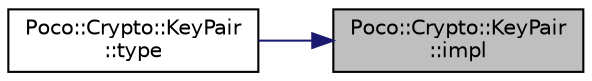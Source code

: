 digraph "Poco::Crypto::KeyPair::impl"
{
 // LATEX_PDF_SIZE
  edge [fontname="Helvetica",fontsize="10",labelfontname="Helvetica",labelfontsize="10"];
  node [fontname="Helvetica",fontsize="10",shape=record];
  rankdir="RL";
  Node1 [label="Poco::Crypto::KeyPair\l::impl",height=0.2,width=0.4,color="black", fillcolor="grey75", style="filled", fontcolor="black",tooltip=" "];
  Node1 -> Node2 [dir="back",color="midnightblue",fontsize="10",style="solid"];
  Node2 [label="Poco::Crypto::KeyPair\l::type",height=0.2,width=0.4,color="black", fillcolor="white", style="filled",URL="$classPoco_1_1Crypto_1_1KeyPair.html#a9bc7ce1d7752078043646067e88cae8e",tooltip="Returns key pair name."];
}

